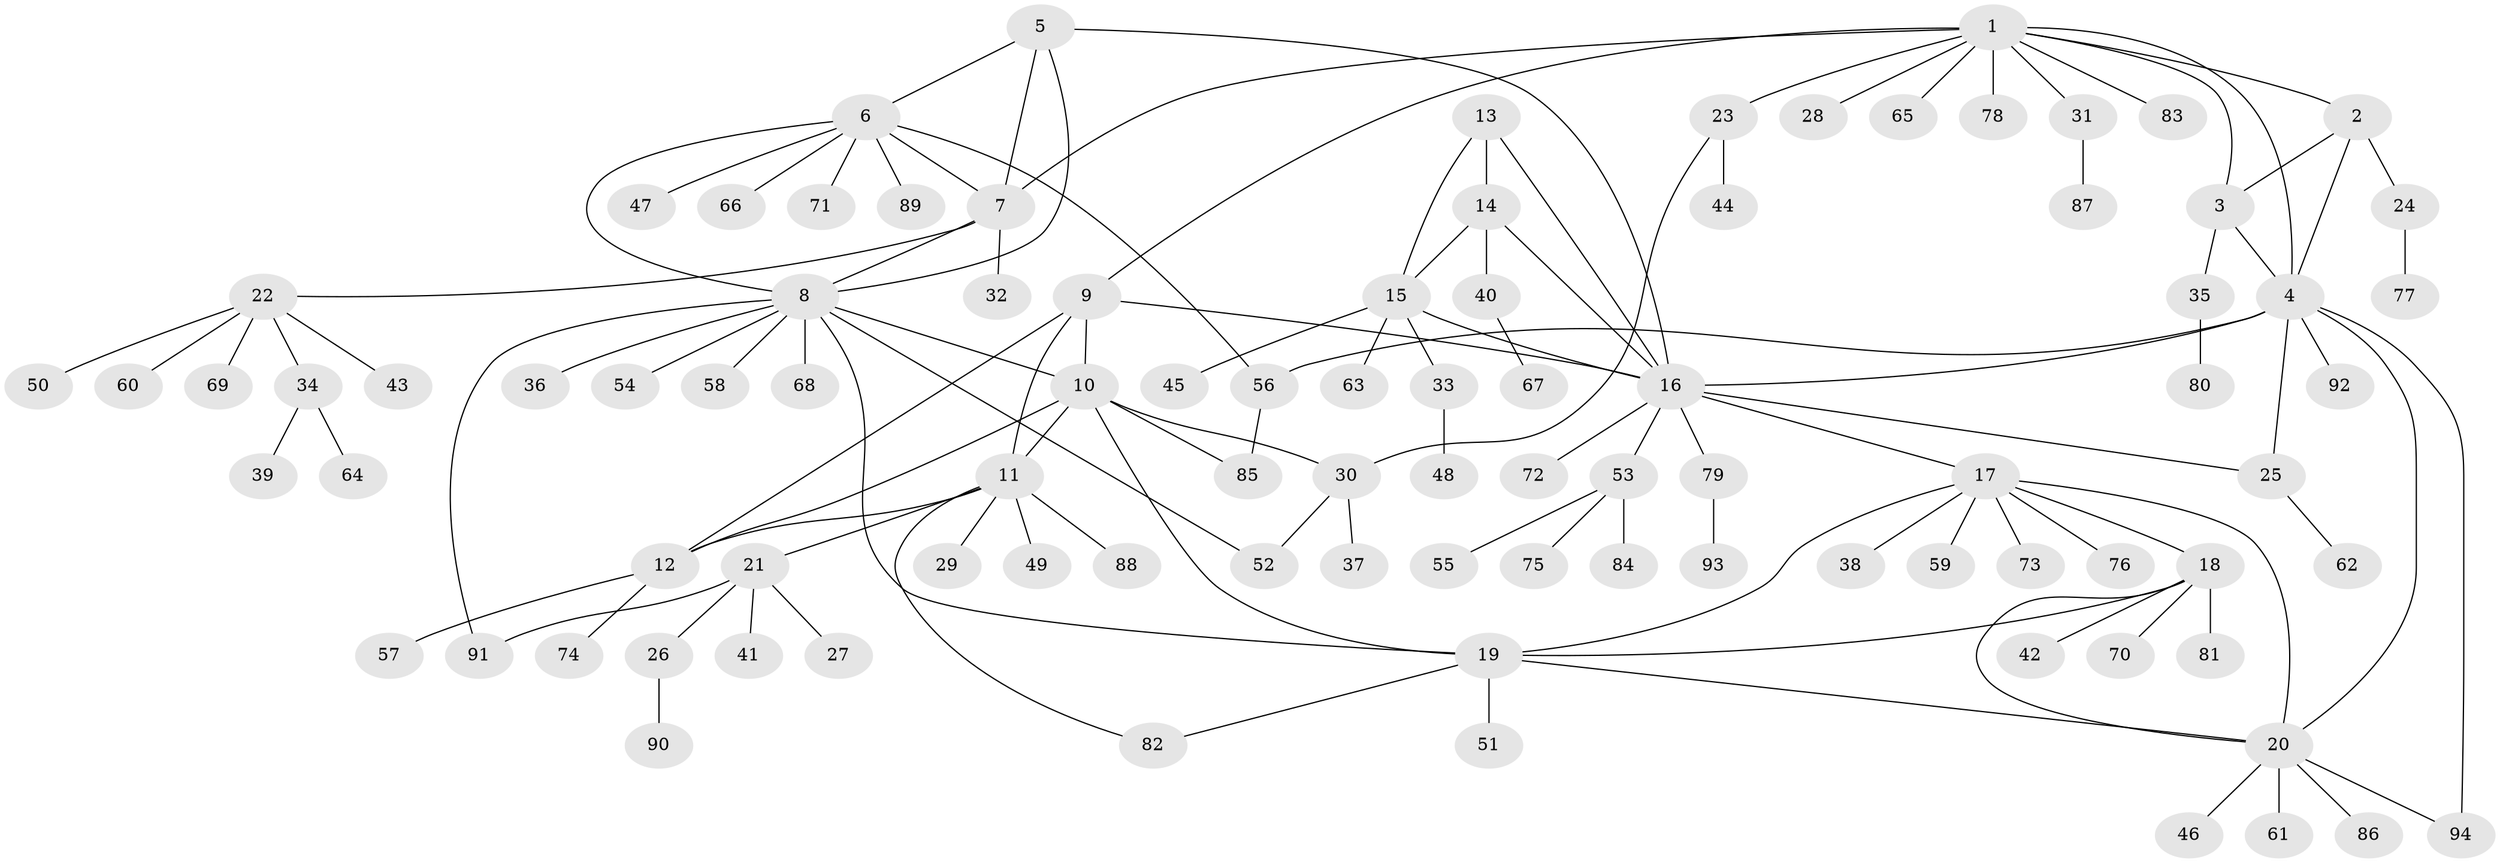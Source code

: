 // Generated by graph-tools (version 1.1) at 2025/55/03/09/25 04:55:28]
// undirected, 94 vertices, 122 edges
graph export_dot {
graph [start="1"]
  node [color=gray90,style=filled];
  1;
  2;
  3;
  4;
  5;
  6;
  7;
  8;
  9;
  10;
  11;
  12;
  13;
  14;
  15;
  16;
  17;
  18;
  19;
  20;
  21;
  22;
  23;
  24;
  25;
  26;
  27;
  28;
  29;
  30;
  31;
  32;
  33;
  34;
  35;
  36;
  37;
  38;
  39;
  40;
  41;
  42;
  43;
  44;
  45;
  46;
  47;
  48;
  49;
  50;
  51;
  52;
  53;
  54;
  55;
  56;
  57;
  58;
  59;
  60;
  61;
  62;
  63;
  64;
  65;
  66;
  67;
  68;
  69;
  70;
  71;
  72;
  73;
  74;
  75;
  76;
  77;
  78;
  79;
  80;
  81;
  82;
  83;
  84;
  85;
  86;
  87;
  88;
  89;
  90;
  91;
  92;
  93;
  94;
  1 -- 2;
  1 -- 3;
  1 -- 4;
  1 -- 7;
  1 -- 9;
  1 -- 23;
  1 -- 28;
  1 -- 31;
  1 -- 65;
  1 -- 78;
  1 -- 83;
  2 -- 3;
  2 -- 4;
  2 -- 24;
  3 -- 4;
  3 -- 35;
  4 -- 16;
  4 -- 20;
  4 -- 25;
  4 -- 56;
  4 -- 92;
  4 -- 94;
  5 -- 6;
  5 -- 7;
  5 -- 8;
  5 -- 16;
  6 -- 7;
  6 -- 8;
  6 -- 47;
  6 -- 56;
  6 -- 66;
  6 -- 71;
  6 -- 89;
  7 -- 8;
  7 -- 22;
  7 -- 32;
  8 -- 10;
  8 -- 19;
  8 -- 36;
  8 -- 52;
  8 -- 54;
  8 -- 58;
  8 -- 68;
  8 -- 91;
  9 -- 10;
  9 -- 11;
  9 -- 12;
  9 -- 16;
  10 -- 11;
  10 -- 12;
  10 -- 19;
  10 -- 30;
  10 -- 85;
  11 -- 12;
  11 -- 21;
  11 -- 29;
  11 -- 49;
  11 -- 82;
  11 -- 88;
  12 -- 57;
  12 -- 74;
  13 -- 14;
  13 -- 15;
  13 -- 16;
  14 -- 15;
  14 -- 16;
  14 -- 40;
  15 -- 16;
  15 -- 33;
  15 -- 45;
  15 -- 63;
  16 -- 17;
  16 -- 25;
  16 -- 53;
  16 -- 72;
  16 -- 79;
  17 -- 18;
  17 -- 19;
  17 -- 20;
  17 -- 38;
  17 -- 59;
  17 -- 73;
  17 -- 76;
  18 -- 19;
  18 -- 20;
  18 -- 42;
  18 -- 70;
  18 -- 81;
  19 -- 20;
  19 -- 51;
  19 -- 82;
  20 -- 46;
  20 -- 61;
  20 -- 86;
  20 -- 94;
  21 -- 26;
  21 -- 27;
  21 -- 41;
  21 -- 91;
  22 -- 34;
  22 -- 43;
  22 -- 50;
  22 -- 60;
  22 -- 69;
  23 -- 30;
  23 -- 44;
  24 -- 77;
  25 -- 62;
  26 -- 90;
  30 -- 37;
  30 -- 52;
  31 -- 87;
  33 -- 48;
  34 -- 39;
  34 -- 64;
  35 -- 80;
  40 -- 67;
  53 -- 55;
  53 -- 75;
  53 -- 84;
  56 -- 85;
  79 -- 93;
}
